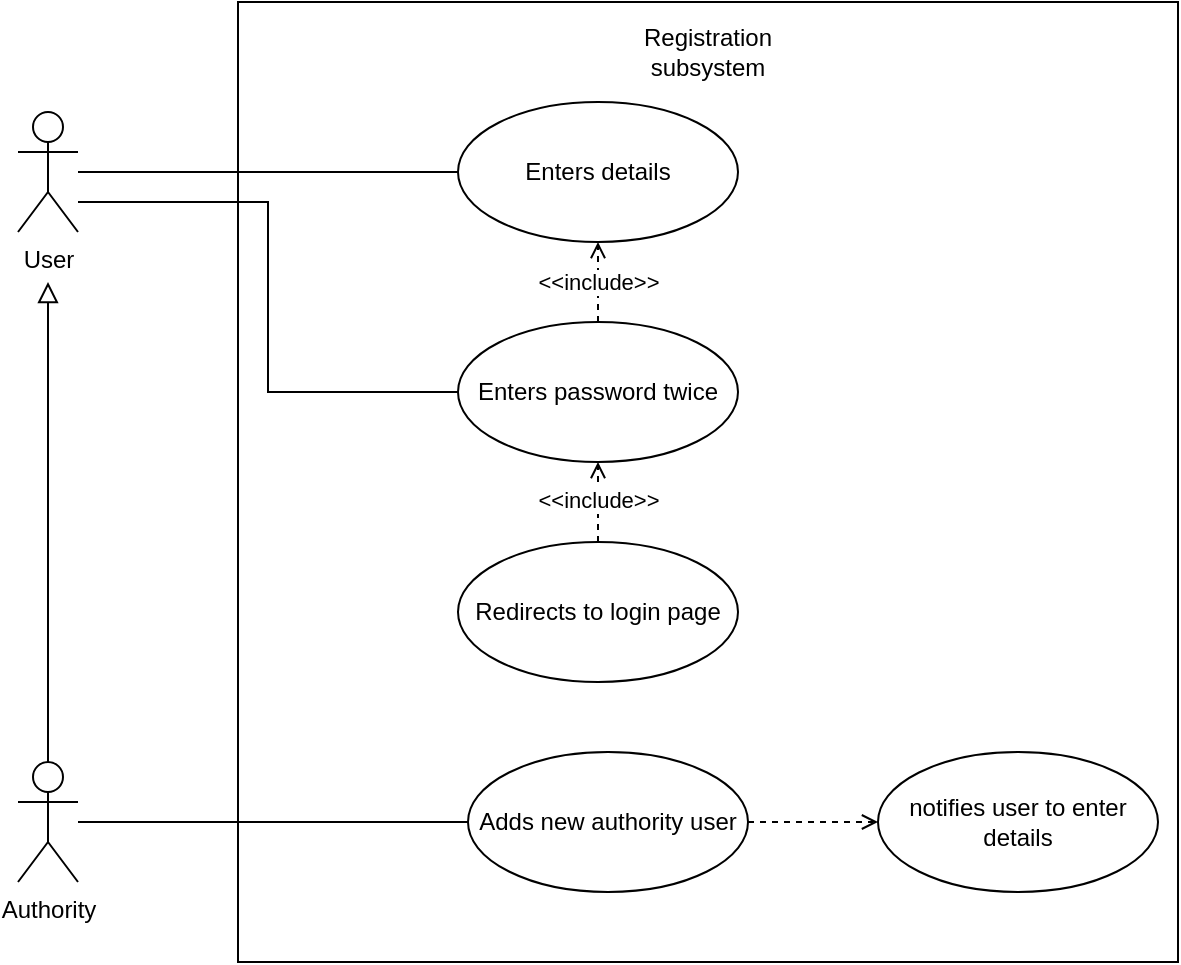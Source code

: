 <mxfile version="26.1.1">
  <diagram name="Page-1" id="h8QOh2-1q0Bqk3JcoFy_">
    <mxGraphModel dx="1050" dy="558" grid="1" gridSize="10" guides="1" tooltips="1" connect="1" arrows="1" fold="1" page="1" pageScale="1" pageWidth="827" pageHeight="1169" math="0" shadow="0">
      <root>
        <mxCell id="0" />
        <mxCell id="1" parent="0" />
        <mxCell id="Ik_B3j9c8_kPELzH0QNh-1" value="" style="rounded=0;whiteSpace=wrap;html=1;" vertex="1" parent="1">
          <mxGeometry x="180" y="20" width="470" height="480" as="geometry" />
        </mxCell>
        <mxCell id="Ik_B3j9c8_kPELzH0QNh-2" value="Registration subsystem" style="text;html=1;align=center;verticalAlign=middle;whiteSpace=wrap;rounded=0;" vertex="1" parent="1">
          <mxGeometry x="385" y="30" width="60" height="30" as="geometry" />
        </mxCell>
        <mxCell id="Ik_B3j9c8_kPELzH0QNh-7" value="" style="edgeStyle=orthogonalEdgeStyle;rounded=0;orthogonalLoop=1;jettySize=auto;html=1;entryX=0;entryY=0.5;entryDx=0;entryDy=0;endArrow=none;startFill=0;" edge="1" parent="1" source="Ik_B3j9c8_kPELzH0QNh-4" target="Ik_B3j9c8_kPELzH0QNh-6">
          <mxGeometry relative="1" as="geometry" />
        </mxCell>
        <mxCell id="Ik_B3j9c8_kPELzH0QNh-12" style="edgeStyle=orthogonalEdgeStyle;rounded=0;orthogonalLoop=1;jettySize=auto;html=1;entryX=0;entryY=0.5;entryDx=0;entryDy=0;endArrow=none;startFill=0;" edge="1" parent="1" source="Ik_B3j9c8_kPELzH0QNh-4" target="Ik_B3j9c8_kPELzH0QNh-9">
          <mxGeometry relative="1" as="geometry">
            <Array as="points">
              <mxPoint x="195" y="120" />
              <mxPoint x="195" y="215" />
            </Array>
          </mxGeometry>
        </mxCell>
        <mxCell id="Ik_B3j9c8_kPELzH0QNh-4" value="User" style="shape=umlActor;html=1;verticalLabelPosition=bottom;verticalAlign=top;align=center;" vertex="1" parent="1">
          <mxGeometry x="70" y="75" width="30" height="60" as="geometry" />
        </mxCell>
        <mxCell id="Ik_B3j9c8_kPELzH0QNh-6" value="Enters details" style="ellipse;whiteSpace=wrap;html=1;" vertex="1" parent="1">
          <mxGeometry x="290" y="70" width="140" height="70" as="geometry" />
        </mxCell>
        <mxCell id="Ik_B3j9c8_kPELzH0QNh-10" value="" style="edgeStyle=orthogonalEdgeStyle;rounded=0;orthogonalLoop=1;jettySize=auto;html=1;dashed=1;endArrow=open;endFill=0;" edge="1" parent="1" source="Ik_B3j9c8_kPELzH0QNh-9" target="Ik_B3j9c8_kPELzH0QNh-6">
          <mxGeometry relative="1" as="geometry" />
        </mxCell>
        <mxCell id="Ik_B3j9c8_kPELzH0QNh-11" value="&amp;lt;&amp;lt;include&amp;gt;&amp;gt;" style="edgeLabel;html=1;align=center;verticalAlign=middle;resizable=0;points=[];" vertex="1" connectable="0" parent="Ik_B3j9c8_kPELzH0QNh-10">
          <mxGeometry x="-0.45" relative="1" as="geometry">
            <mxPoint y="-9" as="offset" />
          </mxGeometry>
        </mxCell>
        <mxCell id="Ik_B3j9c8_kPELzH0QNh-9" value="Enters password twice" style="ellipse;whiteSpace=wrap;html=1;" vertex="1" parent="1">
          <mxGeometry x="290" y="180" width="140" height="70" as="geometry" />
        </mxCell>
        <mxCell id="Ik_B3j9c8_kPELzH0QNh-15" value="" style="edgeStyle=orthogonalEdgeStyle;rounded=0;orthogonalLoop=1;jettySize=auto;html=1;endArrow=open;endFill=0;dashed=1;" edge="1" parent="1" source="Ik_B3j9c8_kPELzH0QNh-14" target="Ik_B3j9c8_kPELzH0QNh-9">
          <mxGeometry relative="1" as="geometry" />
        </mxCell>
        <mxCell id="Ik_B3j9c8_kPELzH0QNh-16" value="&amp;lt;&amp;lt;include&amp;gt;&amp;gt;" style="edgeLabel;html=1;align=center;verticalAlign=middle;resizable=0;points=[];" vertex="1" connectable="0" parent="Ik_B3j9c8_kPELzH0QNh-15">
          <mxGeometry x="0.05" relative="1" as="geometry">
            <mxPoint as="offset" />
          </mxGeometry>
        </mxCell>
        <mxCell id="Ik_B3j9c8_kPELzH0QNh-14" value="Redirects to login page" style="ellipse;whiteSpace=wrap;html=1;" vertex="1" parent="1">
          <mxGeometry x="290" y="290" width="140" height="70" as="geometry" />
        </mxCell>
        <mxCell id="Ik_B3j9c8_kPELzH0QNh-21" style="edgeStyle=orthogonalEdgeStyle;rounded=0;orthogonalLoop=1;jettySize=auto;html=1;entryX=0;entryY=0.5;entryDx=0;entryDy=0;endArrow=none;startFill=0;" edge="1" parent="1" source="Ik_B3j9c8_kPELzH0QNh-17" target="Ik_B3j9c8_kPELzH0QNh-20">
          <mxGeometry relative="1" as="geometry" />
        </mxCell>
        <mxCell id="Ik_B3j9c8_kPELzH0QNh-17" value="Authority" style="shape=umlActor;html=1;verticalLabelPosition=bottom;verticalAlign=top;align=center;" vertex="1" parent="1">
          <mxGeometry x="70" y="400" width="30" height="60" as="geometry" />
        </mxCell>
        <mxCell id="Ik_B3j9c8_kPELzH0QNh-18" value="" style="endArrow=block;html=1;rounded=0;align=center;verticalAlign=bottom;endFill=0;labelBackgroundColor=none;endSize=8;exitX=0.5;exitY=0;exitDx=0;exitDy=0;exitPerimeter=0;" edge="1" parent="1" source="Ik_B3j9c8_kPELzH0QNh-17">
          <mxGeometry relative="1" as="geometry">
            <mxPoint x="10" y="299.5" as="sourcePoint" />
            <mxPoint x="85" y="160" as="targetPoint" />
          </mxGeometry>
        </mxCell>
        <mxCell id="Ik_B3j9c8_kPELzH0QNh-24" value="" style="edgeStyle=orthogonalEdgeStyle;rounded=0;orthogonalLoop=1;jettySize=auto;html=1;endArrow=open;endFill=0;dashed=1;" edge="1" parent="1" source="Ik_B3j9c8_kPELzH0QNh-20" target="Ik_B3j9c8_kPELzH0QNh-23">
          <mxGeometry relative="1" as="geometry" />
        </mxCell>
        <mxCell id="Ik_B3j9c8_kPELzH0QNh-20" value="Adds new authority user" style="ellipse;whiteSpace=wrap;html=1;" vertex="1" parent="1">
          <mxGeometry x="295" y="395" width="140" height="70" as="geometry" />
        </mxCell>
        <mxCell id="Ik_B3j9c8_kPELzH0QNh-23" value="notifies user to enter details" style="ellipse;whiteSpace=wrap;html=1;" vertex="1" parent="1">
          <mxGeometry x="500" y="395" width="140" height="70" as="geometry" />
        </mxCell>
      </root>
    </mxGraphModel>
  </diagram>
</mxfile>
